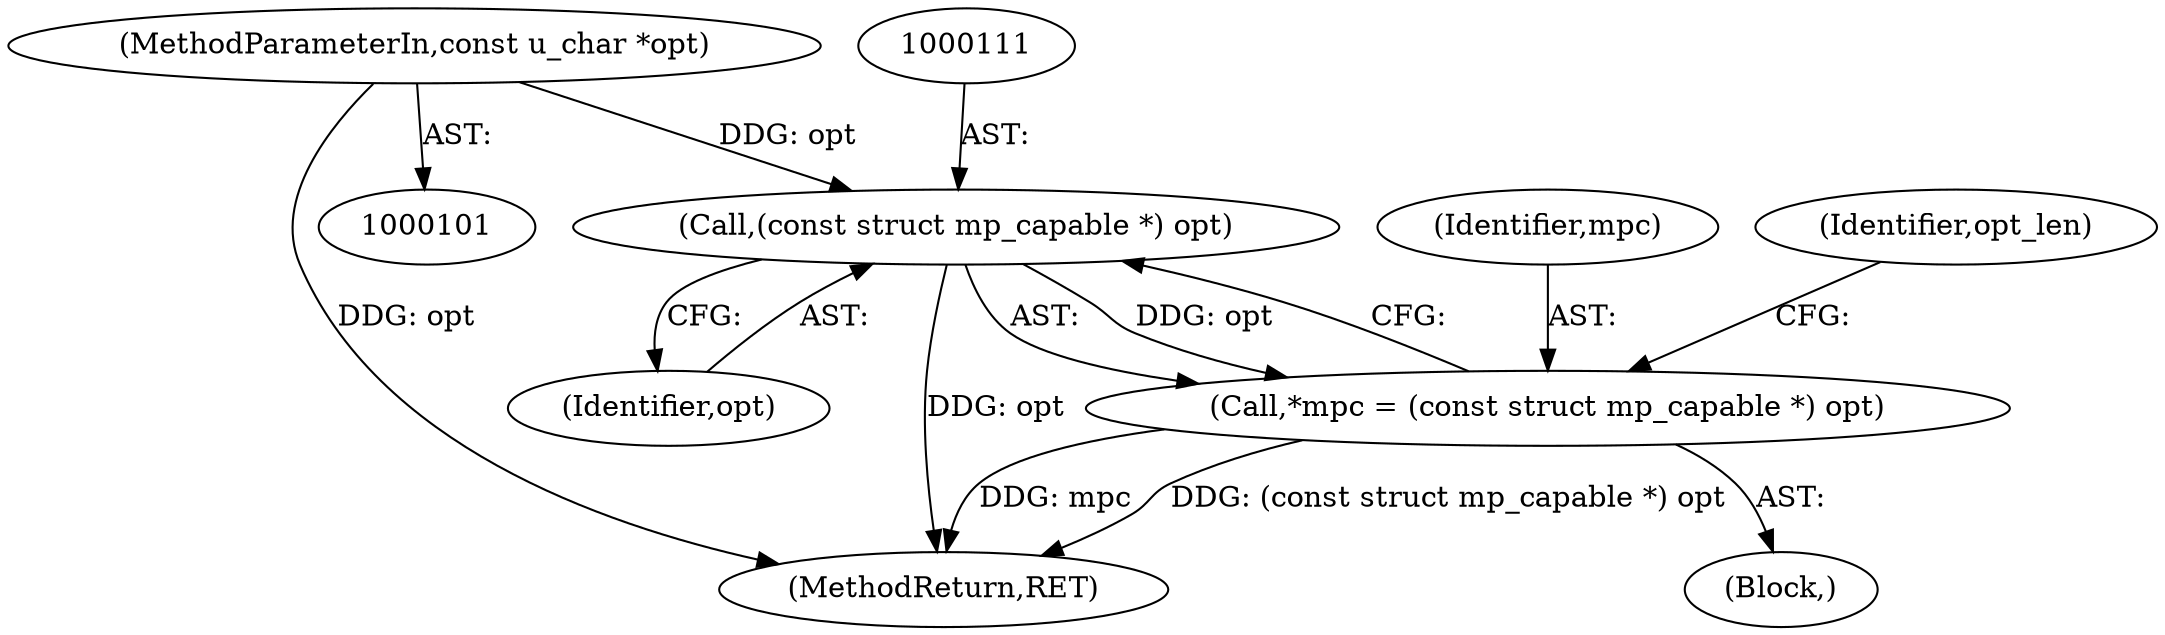digraph "0_tcpdump_4c3aee4bb0294c232d56b6d34e9eeb74f630fe8c@pointer" {
"1000103" [label="(MethodParameterIn,const u_char *opt)"];
"1000110" [label="(Call,(const struct mp_capable *) opt)"];
"1000108" [label="(Call,*mpc = (const struct mp_capable *) opt)"];
"1000109" [label="(Identifier,mpc)"];
"1000112" [label="(Identifier,opt)"];
"1000176" [label="(MethodReturn,RET)"];
"1000106" [label="(Block,)"];
"1000103" [label="(MethodParameterIn,const u_char *opt)"];
"1000110" [label="(Call,(const struct mp_capable *) opt)"];
"1000118" [label="(Identifier,opt_len)"];
"1000108" [label="(Call,*mpc = (const struct mp_capable *) opt)"];
"1000103" -> "1000101"  [label="AST: "];
"1000103" -> "1000176"  [label="DDG: opt"];
"1000103" -> "1000110"  [label="DDG: opt"];
"1000110" -> "1000108"  [label="AST: "];
"1000110" -> "1000112"  [label="CFG: "];
"1000111" -> "1000110"  [label="AST: "];
"1000112" -> "1000110"  [label="AST: "];
"1000108" -> "1000110"  [label="CFG: "];
"1000110" -> "1000176"  [label="DDG: opt"];
"1000110" -> "1000108"  [label="DDG: opt"];
"1000108" -> "1000106"  [label="AST: "];
"1000109" -> "1000108"  [label="AST: "];
"1000118" -> "1000108"  [label="CFG: "];
"1000108" -> "1000176"  [label="DDG: mpc"];
"1000108" -> "1000176"  [label="DDG: (const struct mp_capable *) opt"];
}
